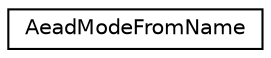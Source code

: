 digraph "Graphical Class Hierarchy"
{
 // LATEX_PDF_SIZE
  edge [fontname="Helvetica",fontsize="10",labelfontname="Helvetica",labelfontsize="10"];
  node [fontname="Helvetica",fontsize="10",shape=record];
  rankdir="LR";
  Node0 [label="AeadModeFromName",height=0.2,width=0.4,color="black", fillcolor="white", style="filled",URL="$class_aead_mode_from_name.html",tooltip="Get an AEAD Cipher Mode instance from it's enumeration name."];
}
